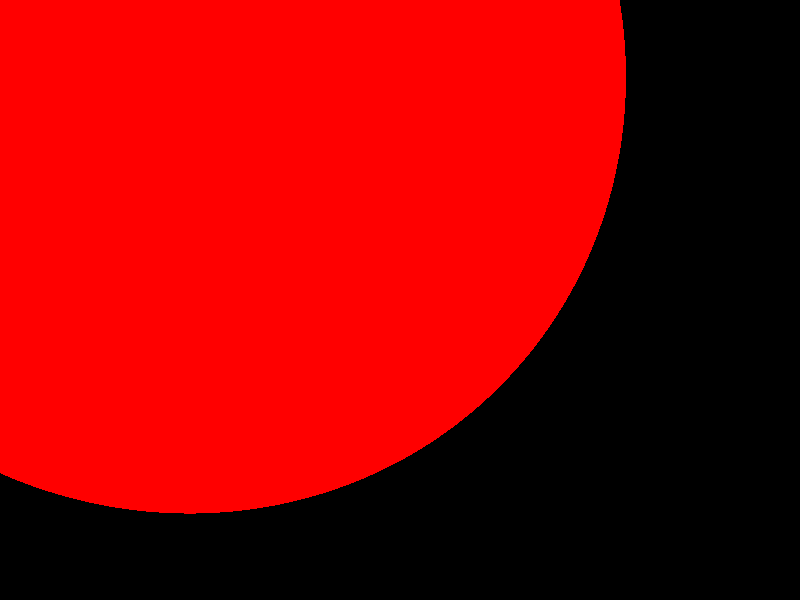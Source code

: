 sphere {
<2,2,2>
5
  pigment { color rgb <1,0,0> }
}
camera {
location <2,5,-10>
look_at <0,0,0>
direction < 1,1,-1>
angle 45
}
light_source {
<0,10,-10> color rgb <1,1,1>
}
